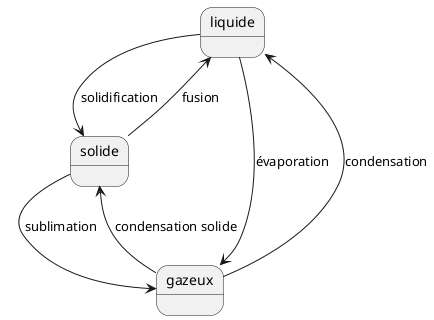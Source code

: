 @startuml

'-----------------------------------
' UML patterns illustrated
' JMB 2014
'-----------------------------------

state liquide
liquide --> solide : solidification
solide --> liquide : fusion
liquide --> gazeux : évaporation
gazeux --> liquide : condensation
gazeux --> solide  : condensation solide
solide --> gazeux : sublimation

@enduml

